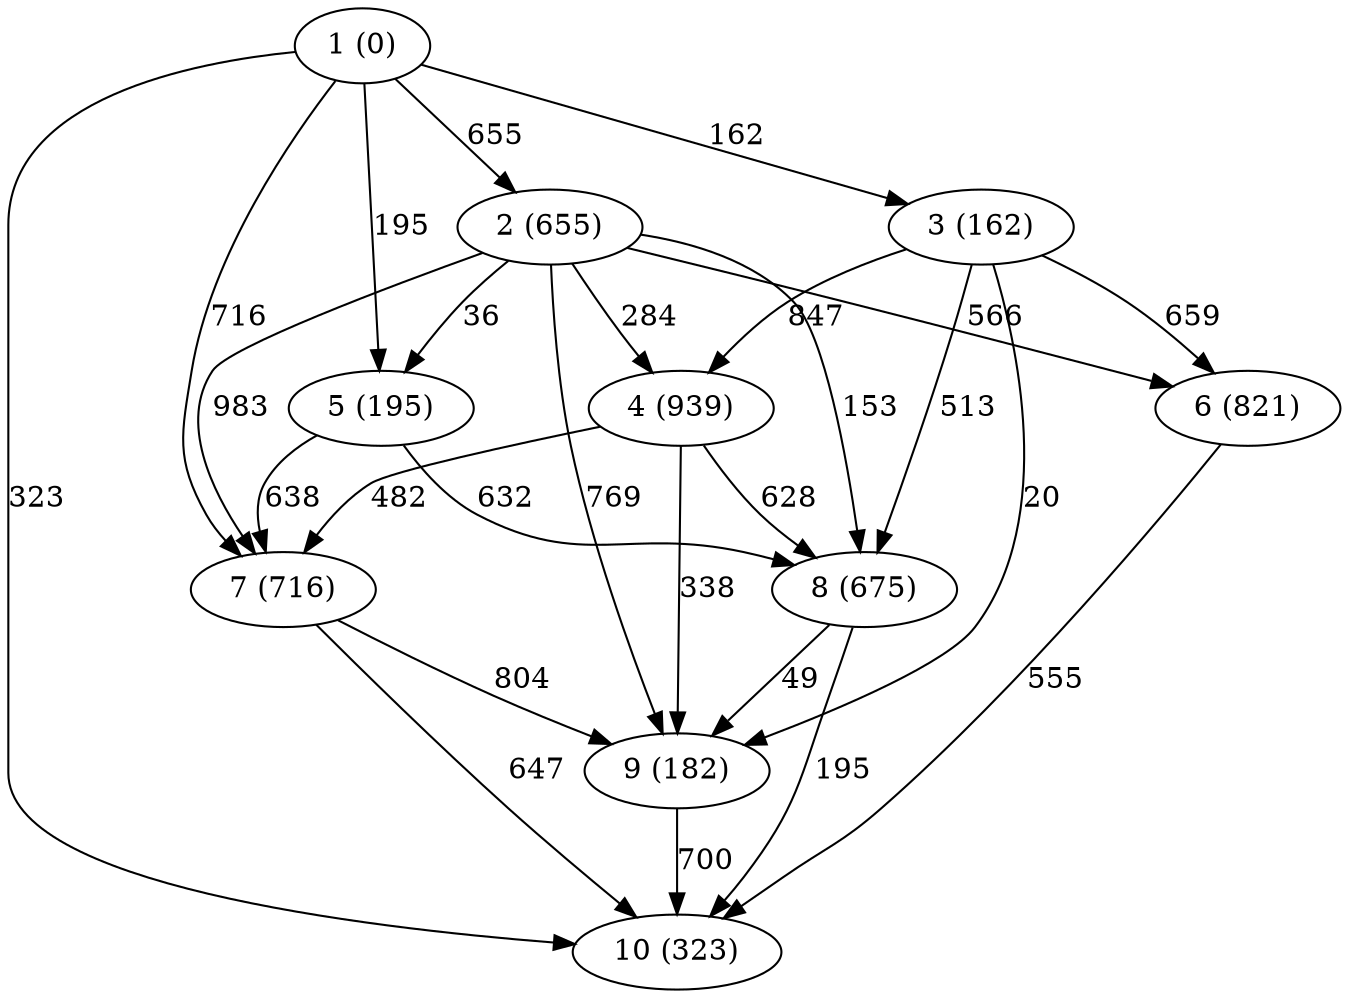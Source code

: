 digraph G {
  "1 (0)"  -> "2 (655)"  [label="655"];
  "1 (0)"  -> "3 (162)"  [label="162"];
  "1 (0)"  -> "5 (195)"  [label="195"];
  "1 (0)"  -> "7 (716)"  [label="716"];
  "1 (0)"  -> "10 (323)"  [label="323"];
  "2 (655)"  -> "4 (939)"  [label="284"];
  "2 (655)"  -> "5 (195)"  [label="36"];
  "2 (655)"  -> "6 (821)"  [label="566"];
  "2 (655)"  -> "7 (716)"  [label="983"];
  "2 (655)"  -> "8 (675)"  [label="153"];
  "2 (655)"  -> "9 (182)"  [label="769"];
  "3 (162)"  -> "4 (939)"  [label="847"];
  "3 (162)"  -> "6 (821)"  [label="659"];
  "3 (162)"  -> "8 (675)"  [label="513"];
  "3 (162)"  -> "9 (182)"  [label="20"];
  "4 (939)"  -> "7 (716)"  [label="482"];
  "4 (939)"  -> "8 (675)"  [label="628"];
  "4 (939)"  -> "9 (182)"  [label="338"];
  "5 (195)"  -> "7 (716)"  [label="638"];
  "5 (195)"  -> "8 (675)"  [label="632"];
  "6 (821)"  -> "10 (323)"  [label="555"];
  "7 (716)"  -> "9 (182)"  [label="804"];
  "7 (716)"  -> "10 (323)"  [label="647"];
  "8 (675)"  -> "9 (182)"  [label="49"];
  "8 (675)"  -> "10 (323)"  [label="195"];
  "9 (182)"  -> "10 (323)"  [label="700"];
}